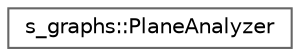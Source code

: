 digraph "Graphical Class Hierarchy"
{
 // LATEX_PDF_SIZE
  bgcolor="transparent";
  edge [fontname=Helvetica,fontsize=10,labelfontname=Helvetica,labelfontsize=10];
  node [fontname=Helvetica,fontsize=10,shape=box,height=0.2,width=0.4];
  rankdir="LR";
  Node0 [label="s_graphs::PlaneAnalyzer",height=0.2,width=0.4,color="grey40", fillcolor="white", style="filled",URL="$classs__graphs_1_1PlaneAnalyzer.html",tooltip="this class provides tools for different analysis over pointclouds to extract planar surfaces"];
}
